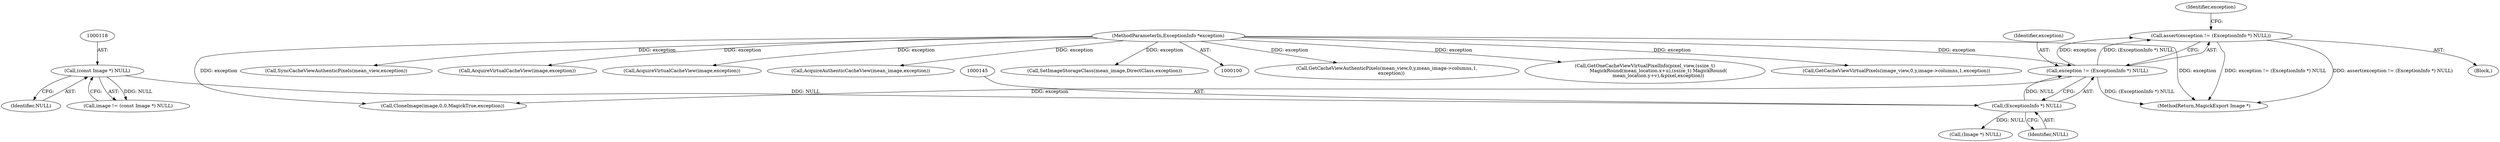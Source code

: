 digraph "0_ImageMagick6_a77d8d97f5a7bced0468f0b08798c83fb67427bc@API" {
"1000141" [label="(Call,assert(exception != (ExceptionInfo *) NULL))"];
"1000142" [label="(Call,exception != (ExceptionInfo *) NULL)"];
"1000105" [label="(MethodParameterIn,ExceptionInfo *exception)"];
"1000144" [label="(Call,(ExceptionInfo *) NULL)"];
"1000117" [label="(Call,(const Image *) NULL)"];
"1000791" [label="(MethodReturn,MagickExport Image *)"];
"1000243" [label="(Call,GetCacheViewAuthenticPixels(mean_view,0,y,mean_image->columns,1,\n      exception))"];
"1000411" [label="(Call,GetOneCacheViewVirtualPixelInfo(pixel_view,(ssize_t)\n                  MagickRound(mean_location.x+u),(ssize_t) MagickRound(\n                  mean_location.y+v),&pixel,exception))"];
"1000232" [label="(Call,GetCacheViewVirtualPixels(image_view,0,y,image->columns,1,exception))"];
"1000143" [label="(Identifier,exception)"];
"1000155" [label="(Call,CloneImage(image,0,0,MagickTrue,exception))"];
"1000205" [label="(Call,AcquireAuthenticCacheView(mean_image,exception))"];
"1000117" [label="(Call,(const Image *) NULL)"];
"1000141" [label="(Call,assert(exception != (ExceptionInfo *) NULL))"];
"1000742" [label="(Call,SyncCacheViewAuthenticPixels(mean_view,exception))"];
"1000142" [label="(Call,exception != (ExceptionInfo *) NULL)"];
"1000164" [label="(Call,(Image *) NULL)"];
"1000119" [label="(Identifier,NULL)"];
"1000200" [label="(Call,AcquireVirtualCacheView(image,exception))"];
"1000146" [label="(Identifier,NULL)"];
"1000106" [label="(Block,)"];
"1000195" [label="(Call,AcquireVirtualCacheView(image,exception))"];
"1000115" [label="(Call,image != (const Image *) NULL)"];
"1000173" [label="(Call,SetImageStorageClass(mean_image,DirectClass,exception))"];
"1000150" [label="(Identifier,exception)"];
"1000105" [label="(MethodParameterIn,ExceptionInfo *exception)"];
"1000144" [label="(Call,(ExceptionInfo *) NULL)"];
"1000141" -> "1000106"  [label="AST: "];
"1000141" -> "1000142"  [label="CFG: "];
"1000142" -> "1000141"  [label="AST: "];
"1000150" -> "1000141"  [label="CFG: "];
"1000141" -> "1000791"  [label="DDG: exception != (ExceptionInfo *) NULL"];
"1000141" -> "1000791"  [label="DDG: assert(exception != (ExceptionInfo *) NULL)"];
"1000142" -> "1000141"  [label="DDG: exception"];
"1000142" -> "1000141"  [label="DDG: (ExceptionInfo *) NULL"];
"1000142" -> "1000144"  [label="CFG: "];
"1000143" -> "1000142"  [label="AST: "];
"1000144" -> "1000142"  [label="AST: "];
"1000142" -> "1000791"  [label="DDG: (ExceptionInfo *) NULL"];
"1000105" -> "1000142"  [label="DDG: exception"];
"1000144" -> "1000142"  [label="DDG: NULL"];
"1000142" -> "1000155"  [label="DDG: exception"];
"1000105" -> "1000100"  [label="AST: "];
"1000105" -> "1000791"  [label="DDG: exception"];
"1000105" -> "1000155"  [label="DDG: exception"];
"1000105" -> "1000173"  [label="DDG: exception"];
"1000105" -> "1000195"  [label="DDG: exception"];
"1000105" -> "1000200"  [label="DDG: exception"];
"1000105" -> "1000205"  [label="DDG: exception"];
"1000105" -> "1000232"  [label="DDG: exception"];
"1000105" -> "1000243"  [label="DDG: exception"];
"1000105" -> "1000411"  [label="DDG: exception"];
"1000105" -> "1000742"  [label="DDG: exception"];
"1000144" -> "1000146"  [label="CFG: "];
"1000145" -> "1000144"  [label="AST: "];
"1000146" -> "1000144"  [label="AST: "];
"1000117" -> "1000144"  [label="DDG: NULL"];
"1000144" -> "1000164"  [label="DDG: NULL"];
"1000117" -> "1000115"  [label="AST: "];
"1000117" -> "1000119"  [label="CFG: "];
"1000118" -> "1000117"  [label="AST: "];
"1000119" -> "1000117"  [label="AST: "];
"1000115" -> "1000117"  [label="CFG: "];
"1000117" -> "1000115"  [label="DDG: NULL"];
}
